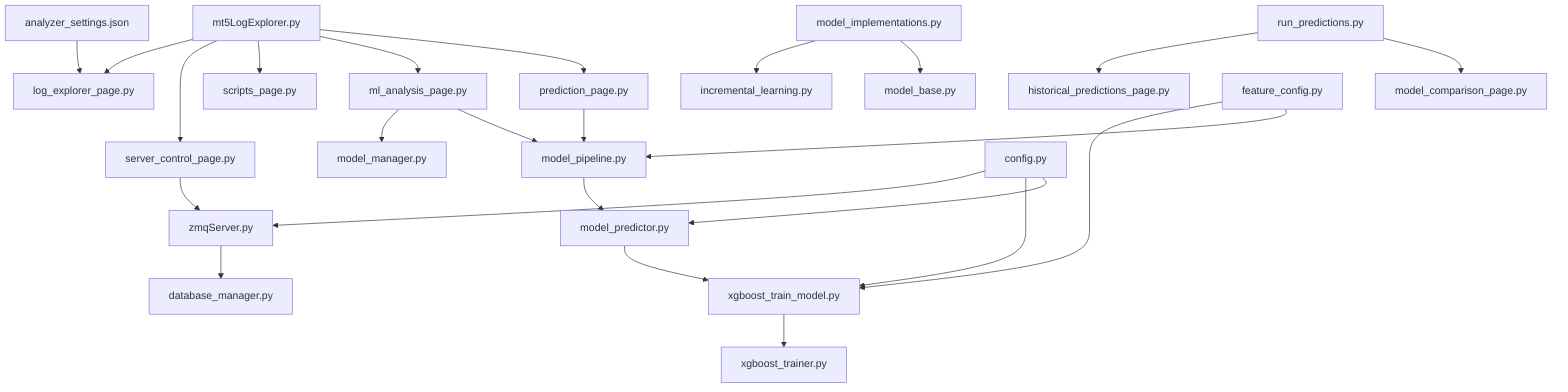 graph TD
    A[mt5LogExplorer.py] --> B[log_explorer_page.py]
    A --> C[server_control_page.py]
    A --> D[scripts_page.py]
    A --> E[ml_analysis_page.py]
    A --> F[prediction_page.py]
    
    C --> G[zmqServer.py]
    G --> H[database_manager.py]
    
    F --> I[model_pipeline.py]
    I --> J[model_predictor.py]
    J --> K[xgboost_train_model.py]
    K --> L[xgboost_trainer.py]
    
    E --> M[model_manager.py]
    E --> I
    
    N[model_implementations.py] --> O[incremental_learning.py]
    N --> P[model_base.py]
    
    Q[run_predictions.py] --> R[historical_predictions_page.py]
    Q --> S[model_comparison_page.py]
    
    T[feature_config.py] --> K
    T --> I
    
    U[analyzer_settings.json] --> B
    
    V[config.py] --> G
    V --> K
    V --> J